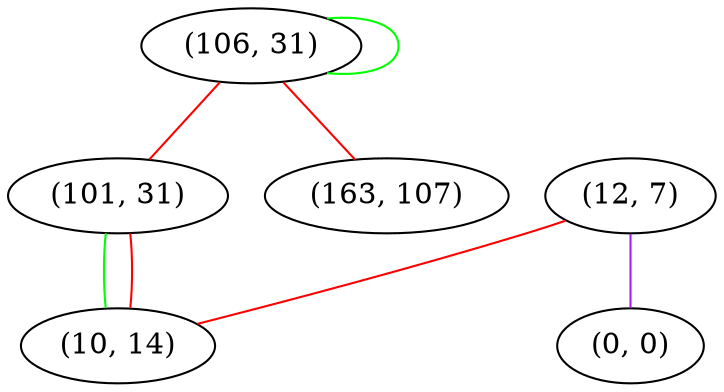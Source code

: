 graph "" {
"(106, 31)";
"(101, 31)";
"(12, 7)";
"(163, 107)";
"(0, 0)";
"(10, 14)";
"(106, 31)" -- "(106, 31)"  [color=green, key=0, weight=2];
"(106, 31)" -- "(101, 31)"  [color=red, key=0, weight=1];
"(106, 31)" -- "(163, 107)"  [color=red, key=0, weight=1];
"(101, 31)" -- "(10, 14)"  [color=green, key=0, weight=2];
"(101, 31)" -- "(10, 14)"  [color=red, key=1, weight=1];
"(12, 7)" -- "(10, 14)"  [color=red, key=0, weight=1];
"(12, 7)" -- "(0, 0)"  [color=purple, key=0, weight=4];
}
